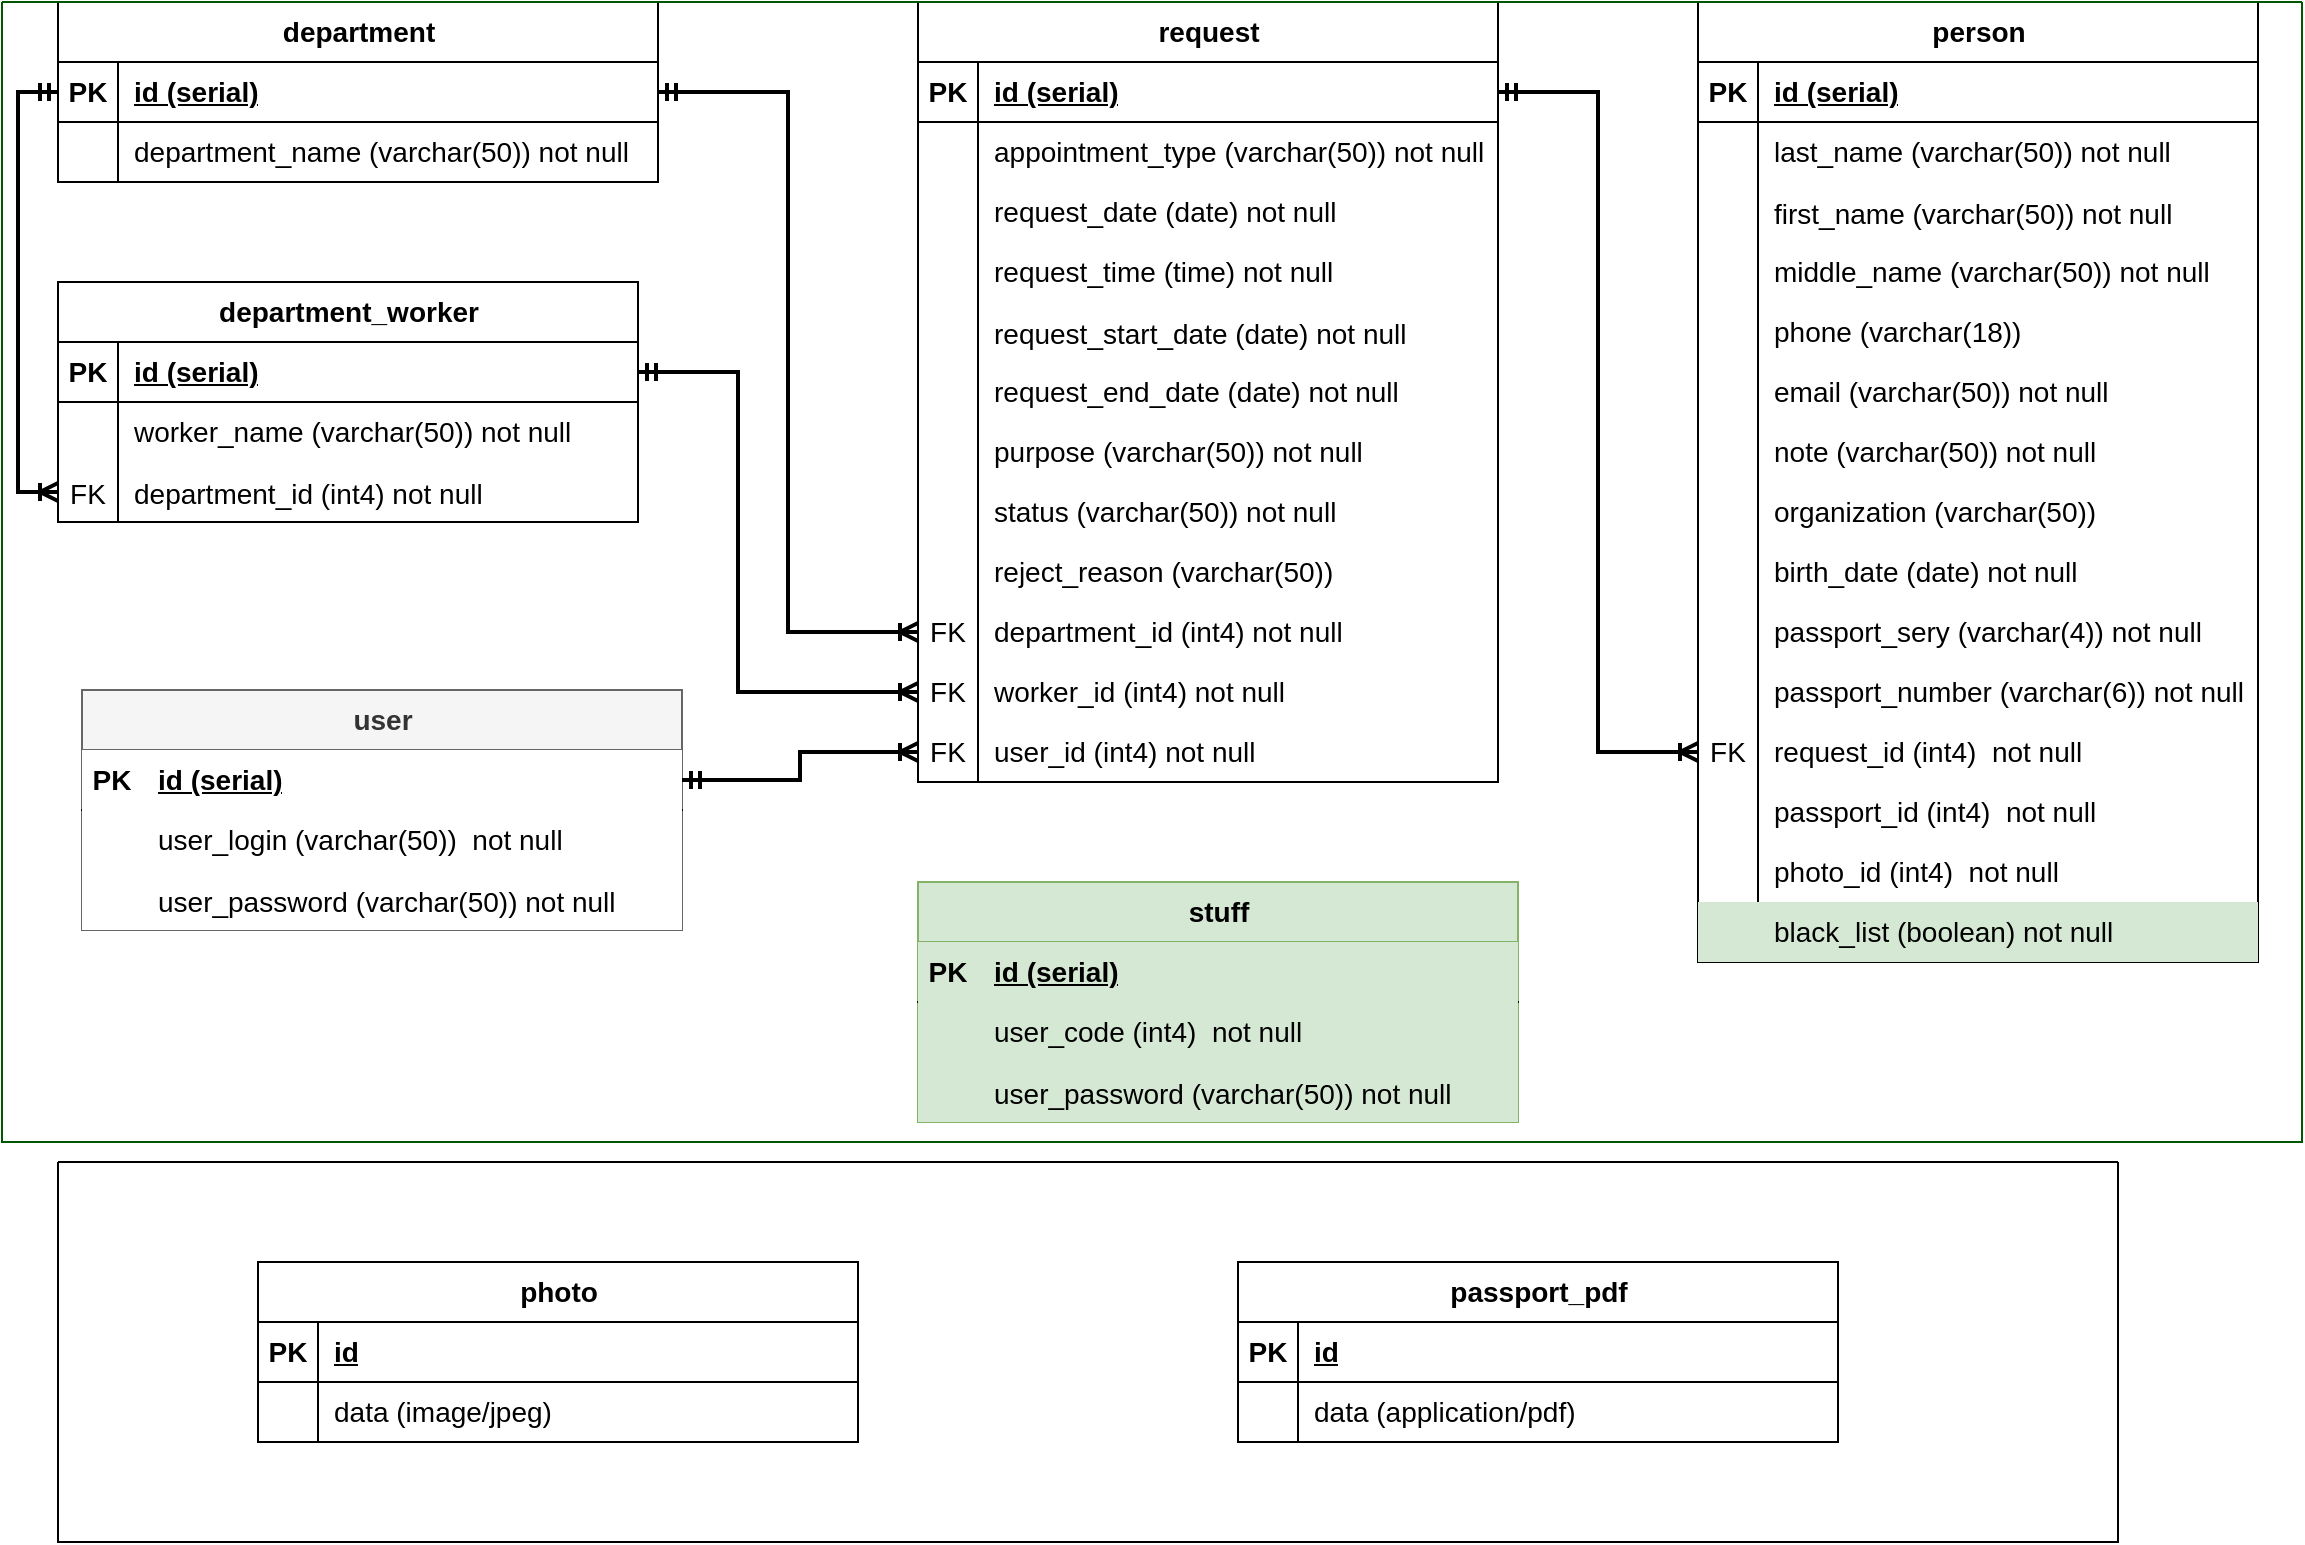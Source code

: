 <mxfile version="27.0.2">
  <diagram name="Страница — 1" id="E4Tfl_cZ5cQZEtXkLllU">
    <mxGraphModel dx="3750" dy="763" grid="1" gridSize="10" guides="1" tooltips="1" connect="1" arrows="1" fold="1" page="1" pageScale="1" pageWidth="1169" pageHeight="827" math="0" shadow="0">
      <root>
        <mxCell id="0" />
        <mxCell id="1" parent="0" />
        <mxCell id="SEV8VFRl0ONZieU_gucn-11" value="department_worker" style="shape=table;startSize=30;container=1;collapsible=1;childLayout=tableLayout;fixedRows=1;rowLines=0;fontStyle=1;align=center;resizeLast=1;html=1;fontSize=14;" parent="1" vertex="1">
          <mxGeometry x="-2300" y="170" width="290" height="120" as="geometry" />
        </mxCell>
        <mxCell id="SEV8VFRl0ONZieU_gucn-12" value="" style="shape=tableRow;horizontal=0;startSize=0;swimlaneHead=0;swimlaneBody=0;fillColor=none;collapsible=0;dropTarget=0;points=[[0,0.5],[1,0.5]];portConstraint=eastwest;top=0;left=0;right=0;bottom=1;fontSize=14;" parent="SEV8VFRl0ONZieU_gucn-11" vertex="1">
          <mxGeometry y="30" width="290" height="30" as="geometry" />
        </mxCell>
        <mxCell id="SEV8VFRl0ONZieU_gucn-13" value="PK" style="shape=partialRectangle;connectable=0;fillColor=none;top=0;left=0;bottom=0;right=0;fontStyle=1;overflow=hidden;whiteSpace=wrap;html=1;fontSize=14;" parent="SEV8VFRl0ONZieU_gucn-12" vertex="1">
          <mxGeometry width="30" height="30" as="geometry">
            <mxRectangle width="30" height="30" as="alternateBounds" />
          </mxGeometry>
        </mxCell>
        <mxCell id="SEV8VFRl0ONZieU_gucn-14" value="id (serial)" style="shape=partialRectangle;connectable=0;fillColor=none;top=0;left=0;bottom=0;right=0;align=left;spacingLeft=6;fontStyle=5;overflow=hidden;whiteSpace=wrap;html=1;fontSize=14;" parent="SEV8VFRl0ONZieU_gucn-12" vertex="1">
          <mxGeometry x="30" width="260" height="30" as="geometry">
            <mxRectangle width="260" height="30" as="alternateBounds" />
          </mxGeometry>
        </mxCell>
        <mxCell id="SEV8VFRl0ONZieU_gucn-15" value="" style="shape=tableRow;horizontal=0;startSize=0;swimlaneHead=0;swimlaneBody=0;fillColor=none;collapsible=0;dropTarget=0;points=[[0,0.5],[1,0.5]];portConstraint=eastwest;top=0;left=0;right=0;bottom=0;fontSize=14;" parent="SEV8VFRl0ONZieU_gucn-11" vertex="1">
          <mxGeometry y="60" width="290" height="30" as="geometry" />
        </mxCell>
        <mxCell id="SEV8VFRl0ONZieU_gucn-16" value="" style="shape=partialRectangle;connectable=0;fillColor=none;top=0;left=0;bottom=0;right=0;editable=1;overflow=hidden;whiteSpace=wrap;html=1;fontSize=14;" parent="SEV8VFRl0ONZieU_gucn-15" vertex="1">
          <mxGeometry width="30" height="30" as="geometry">
            <mxRectangle width="30" height="30" as="alternateBounds" />
          </mxGeometry>
        </mxCell>
        <mxCell id="SEV8VFRl0ONZieU_gucn-17" value="worker_name (varchar(50)) not null" style="shape=partialRectangle;connectable=0;fillColor=none;top=0;left=0;bottom=0;right=0;align=left;spacingLeft=6;overflow=hidden;whiteSpace=wrap;html=1;fontSize=14;" parent="SEV8VFRl0ONZieU_gucn-15" vertex="1">
          <mxGeometry x="30" width="260" height="30" as="geometry">
            <mxRectangle width="260" height="30" as="alternateBounds" />
          </mxGeometry>
        </mxCell>
        <mxCell id="SEV8VFRl0ONZieU_gucn-18" value="" style="shape=tableRow;horizontal=0;startSize=0;swimlaneHead=0;swimlaneBody=0;fillColor=none;collapsible=0;dropTarget=0;points=[[0,0.5],[1,0.5]];portConstraint=eastwest;top=0;left=0;right=0;bottom=0;fontSize=14;" parent="SEV8VFRl0ONZieU_gucn-11" vertex="1">
          <mxGeometry y="90" width="290" height="30" as="geometry" />
        </mxCell>
        <mxCell id="SEV8VFRl0ONZieU_gucn-19" value="FK" style="shape=partialRectangle;connectable=0;fillColor=none;top=0;left=0;bottom=0;right=0;editable=1;overflow=hidden;fontSize=14;" parent="SEV8VFRl0ONZieU_gucn-18" vertex="1">
          <mxGeometry width="30" height="30" as="geometry">
            <mxRectangle width="30" height="30" as="alternateBounds" />
          </mxGeometry>
        </mxCell>
        <mxCell id="SEV8VFRl0ONZieU_gucn-20" value="department_id (int4) not null" style="shape=partialRectangle;connectable=0;fillColor=none;top=0;left=0;bottom=0;right=0;align=left;spacingLeft=6;overflow=hidden;fontSize=14;" parent="SEV8VFRl0ONZieU_gucn-18" vertex="1">
          <mxGeometry x="30" width="260" height="30" as="geometry">
            <mxRectangle width="260" height="30" as="alternateBounds" />
          </mxGeometry>
        </mxCell>
        <mxCell id="SEV8VFRl0ONZieU_gucn-36" value="department" style="shape=table;startSize=30;container=1;collapsible=1;childLayout=tableLayout;fixedRows=1;rowLines=0;fontStyle=1;align=center;resizeLast=1;html=1;fontSize=14;" parent="1" vertex="1">
          <mxGeometry x="-2300" y="30" width="300" height="90" as="geometry" />
        </mxCell>
        <mxCell id="SEV8VFRl0ONZieU_gucn-37" value="" style="shape=tableRow;horizontal=0;startSize=0;swimlaneHead=0;swimlaneBody=0;fillColor=none;collapsible=0;dropTarget=0;points=[[0,0.5],[1,0.5]];portConstraint=eastwest;top=0;left=0;right=0;bottom=1;fontSize=14;" parent="SEV8VFRl0ONZieU_gucn-36" vertex="1">
          <mxGeometry y="30" width="300" height="30" as="geometry" />
        </mxCell>
        <mxCell id="SEV8VFRl0ONZieU_gucn-38" value="PK" style="shape=partialRectangle;connectable=0;fillColor=none;top=0;left=0;bottom=0;right=0;fontStyle=1;overflow=hidden;whiteSpace=wrap;html=1;fontSize=14;" parent="SEV8VFRl0ONZieU_gucn-37" vertex="1">
          <mxGeometry width="30" height="30" as="geometry">
            <mxRectangle width="30" height="30" as="alternateBounds" />
          </mxGeometry>
        </mxCell>
        <mxCell id="SEV8VFRl0ONZieU_gucn-39" value="id (serial)" style="shape=partialRectangle;connectable=0;fillColor=none;top=0;left=0;bottom=0;right=0;align=left;spacingLeft=6;fontStyle=5;overflow=hidden;whiteSpace=wrap;html=1;fontSize=14;" parent="SEV8VFRl0ONZieU_gucn-37" vertex="1">
          <mxGeometry x="30" width="270" height="30" as="geometry">
            <mxRectangle width="270" height="30" as="alternateBounds" />
          </mxGeometry>
        </mxCell>
        <mxCell id="SEV8VFRl0ONZieU_gucn-40" value="" style="shape=tableRow;horizontal=0;startSize=0;swimlaneHead=0;swimlaneBody=0;fillColor=none;collapsible=0;dropTarget=0;points=[[0,0.5],[1,0.5]];portConstraint=eastwest;top=0;left=0;right=0;bottom=0;fontSize=14;" parent="SEV8VFRl0ONZieU_gucn-36" vertex="1">
          <mxGeometry y="60" width="300" height="30" as="geometry" />
        </mxCell>
        <mxCell id="SEV8VFRl0ONZieU_gucn-41" value="" style="shape=partialRectangle;connectable=0;fillColor=none;top=0;left=0;bottom=0;right=0;editable=1;overflow=hidden;whiteSpace=wrap;html=1;fontSize=14;" parent="SEV8VFRl0ONZieU_gucn-40" vertex="1">
          <mxGeometry width="30" height="30" as="geometry">
            <mxRectangle width="30" height="30" as="alternateBounds" />
          </mxGeometry>
        </mxCell>
        <mxCell id="SEV8VFRl0ONZieU_gucn-42" value="department_name (varchar(50)) not null&amp;nbsp;" style="shape=partialRectangle;connectable=0;fillColor=none;top=0;left=0;bottom=0;right=0;align=left;spacingLeft=6;overflow=hidden;whiteSpace=wrap;html=1;fontSize=14;" parent="SEV8VFRl0ONZieU_gucn-40" vertex="1">
          <mxGeometry x="30" width="270" height="30" as="geometry">
            <mxRectangle width="270" height="30" as="alternateBounds" />
          </mxGeometry>
        </mxCell>
        <mxCell id="SEV8VFRl0ONZieU_gucn-61" value="person" style="shape=table;startSize=30;container=1;collapsible=1;childLayout=tableLayout;fixedRows=1;rowLines=0;fontStyle=1;align=center;resizeLast=1;html=1;fontSize=14;" parent="1" vertex="1">
          <mxGeometry x="-1480" y="30" width="280" height="480" as="geometry" />
        </mxCell>
        <mxCell id="SEV8VFRl0ONZieU_gucn-62" value="" style="shape=tableRow;horizontal=0;startSize=0;swimlaneHead=0;swimlaneBody=0;fillColor=none;collapsible=0;dropTarget=0;points=[[0,0.5],[1,0.5]];portConstraint=eastwest;top=0;left=0;right=0;bottom=1;fontSize=14;" parent="SEV8VFRl0ONZieU_gucn-61" vertex="1">
          <mxGeometry y="30" width="280" height="30" as="geometry" />
        </mxCell>
        <mxCell id="SEV8VFRl0ONZieU_gucn-63" value="PK" style="shape=partialRectangle;connectable=0;fillColor=none;top=0;left=0;bottom=0;right=0;fontStyle=1;overflow=hidden;whiteSpace=wrap;html=1;fontSize=14;" parent="SEV8VFRl0ONZieU_gucn-62" vertex="1">
          <mxGeometry width="30" height="30" as="geometry">
            <mxRectangle width="30" height="30" as="alternateBounds" />
          </mxGeometry>
        </mxCell>
        <mxCell id="SEV8VFRl0ONZieU_gucn-64" value="id (serial)" style="shape=partialRectangle;connectable=0;fillColor=none;top=0;left=0;bottom=0;right=0;align=left;spacingLeft=6;fontStyle=5;overflow=hidden;whiteSpace=wrap;html=1;fontSize=14;" parent="SEV8VFRl0ONZieU_gucn-62" vertex="1">
          <mxGeometry x="30" width="250" height="30" as="geometry">
            <mxRectangle width="250" height="30" as="alternateBounds" />
          </mxGeometry>
        </mxCell>
        <mxCell id="SEV8VFRl0ONZieU_gucn-65" value="" style="shape=tableRow;horizontal=0;startSize=0;swimlaneHead=0;swimlaneBody=0;fillColor=none;collapsible=0;dropTarget=0;points=[[0,0.5],[1,0.5]];portConstraint=eastwest;top=0;left=0;right=0;bottom=0;fontSize=14;" parent="SEV8VFRl0ONZieU_gucn-61" vertex="1">
          <mxGeometry y="60" width="280" height="30" as="geometry" />
        </mxCell>
        <mxCell id="SEV8VFRl0ONZieU_gucn-66" value="" style="shape=partialRectangle;connectable=0;fillColor=none;top=0;left=0;bottom=0;right=0;editable=1;overflow=hidden;whiteSpace=wrap;html=1;fontSize=14;" parent="SEV8VFRl0ONZieU_gucn-65" vertex="1">
          <mxGeometry width="30" height="30" as="geometry">
            <mxRectangle width="30" height="30" as="alternateBounds" />
          </mxGeometry>
        </mxCell>
        <mxCell id="SEV8VFRl0ONZieU_gucn-67" value="last_name (varchar(50)) not null" style="shape=partialRectangle;connectable=0;fillColor=none;top=0;left=0;bottom=0;right=0;align=left;spacingLeft=6;overflow=hidden;whiteSpace=wrap;html=1;fontSize=14;" parent="SEV8VFRl0ONZieU_gucn-65" vertex="1">
          <mxGeometry x="30" width="250" height="30" as="geometry">
            <mxRectangle width="250" height="30" as="alternateBounds" />
          </mxGeometry>
        </mxCell>
        <mxCell id="SEV8VFRl0ONZieU_gucn-68" value="" style="shape=tableRow;horizontal=0;startSize=0;swimlaneHead=0;swimlaneBody=0;fillColor=none;collapsible=0;dropTarget=0;points=[[0,0.5],[1,0.5]];portConstraint=eastwest;top=0;left=0;right=0;bottom=0;fontSize=14;" parent="SEV8VFRl0ONZieU_gucn-61" vertex="1">
          <mxGeometry y="90" width="280" height="30" as="geometry" />
        </mxCell>
        <mxCell id="SEV8VFRl0ONZieU_gucn-69" value="" style="shape=partialRectangle;connectable=0;fillColor=none;top=0;left=0;bottom=0;right=0;editable=1;overflow=hidden;fontSize=14;" parent="SEV8VFRl0ONZieU_gucn-68" vertex="1">
          <mxGeometry width="30" height="30" as="geometry">
            <mxRectangle width="30" height="30" as="alternateBounds" />
          </mxGeometry>
        </mxCell>
        <mxCell id="SEV8VFRl0ONZieU_gucn-70" value="first_name (varchar(50)) not null" style="shape=partialRectangle;connectable=0;fillColor=none;top=0;left=0;bottom=0;right=0;align=left;spacingLeft=6;overflow=hidden;fontSize=14;" parent="SEV8VFRl0ONZieU_gucn-68" vertex="1">
          <mxGeometry x="30" width="250" height="30" as="geometry">
            <mxRectangle width="250" height="30" as="alternateBounds" />
          </mxGeometry>
        </mxCell>
        <mxCell id="SEV8VFRl0ONZieU_gucn-72" value="" style="shape=tableRow;horizontal=0;startSize=0;swimlaneHead=0;swimlaneBody=0;fillColor=none;collapsible=0;dropTarget=0;points=[[0,0.5],[1,0.5]];portConstraint=eastwest;top=0;left=0;right=0;bottom=0;fontSize=14;" parent="SEV8VFRl0ONZieU_gucn-61" vertex="1">
          <mxGeometry y="120" width="280" height="30" as="geometry" />
        </mxCell>
        <mxCell id="SEV8VFRl0ONZieU_gucn-73" value="" style="shape=partialRectangle;connectable=0;fillColor=none;top=0;left=0;bottom=0;right=0;fontStyle=0;overflow=hidden;whiteSpace=wrap;html=1;fontSize=14;" parent="SEV8VFRl0ONZieU_gucn-72" vertex="1">
          <mxGeometry width="30" height="30" as="geometry">
            <mxRectangle width="30" height="30" as="alternateBounds" />
          </mxGeometry>
        </mxCell>
        <mxCell id="SEV8VFRl0ONZieU_gucn-74" value="middle_name (varchar(50))&amp;nbsp;not null" style="shape=partialRectangle;connectable=0;fillColor=none;top=0;left=0;bottom=0;right=0;align=left;spacingLeft=6;fontStyle=0;overflow=hidden;whiteSpace=wrap;html=1;fontSize=14;" parent="SEV8VFRl0ONZieU_gucn-72" vertex="1">
          <mxGeometry x="30" width="250" height="30" as="geometry">
            <mxRectangle width="250" height="30" as="alternateBounds" />
          </mxGeometry>
        </mxCell>
        <mxCell id="SEV8VFRl0ONZieU_gucn-80" value="" style="shape=tableRow;horizontal=0;startSize=0;swimlaneHead=0;swimlaneBody=0;fillColor=none;collapsible=0;dropTarget=0;points=[[0,0.5],[1,0.5]];portConstraint=eastwest;top=0;left=0;right=0;bottom=0;fontSize=14;" parent="SEV8VFRl0ONZieU_gucn-61" vertex="1">
          <mxGeometry y="150" width="280" height="30" as="geometry" />
        </mxCell>
        <mxCell id="SEV8VFRl0ONZieU_gucn-81" value="" style="shape=partialRectangle;connectable=0;fillColor=none;top=0;left=0;bottom=0;right=0;fontStyle=0;overflow=hidden;whiteSpace=wrap;html=1;fontSize=14;" parent="SEV8VFRl0ONZieU_gucn-80" vertex="1">
          <mxGeometry width="30" height="30" as="geometry">
            <mxRectangle width="30" height="30" as="alternateBounds" />
          </mxGeometry>
        </mxCell>
        <mxCell id="SEV8VFRl0ONZieU_gucn-82" value="phone (varchar(18))" style="shape=partialRectangle;connectable=0;fillColor=none;top=0;left=0;bottom=0;right=0;align=left;spacingLeft=6;fontStyle=0;overflow=hidden;whiteSpace=wrap;html=1;fontSize=14;" parent="SEV8VFRl0ONZieU_gucn-80" vertex="1">
          <mxGeometry x="30" width="250" height="30" as="geometry">
            <mxRectangle width="250" height="30" as="alternateBounds" />
          </mxGeometry>
        </mxCell>
        <mxCell id="SEV8VFRl0ONZieU_gucn-84" value="" style="shape=tableRow;horizontal=0;startSize=0;swimlaneHead=0;swimlaneBody=0;fillColor=none;collapsible=0;dropTarget=0;points=[[0,0.5],[1,0.5]];portConstraint=eastwest;top=0;left=0;right=0;bottom=0;fontSize=14;" parent="SEV8VFRl0ONZieU_gucn-61" vertex="1">
          <mxGeometry y="180" width="280" height="30" as="geometry" />
        </mxCell>
        <mxCell id="SEV8VFRl0ONZieU_gucn-85" value="" style="shape=partialRectangle;connectable=0;fillColor=none;top=0;left=0;bottom=0;right=0;fontStyle=0;overflow=hidden;whiteSpace=wrap;html=1;fontSize=14;" parent="SEV8VFRl0ONZieU_gucn-84" vertex="1">
          <mxGeometry width="30" height="30" as="geometry">
            <mxRectangle width="30" height="30" as="alternateBounds" />
          </mxGeometry>
        </mxCell>
        <mxCell id="SEV8VFRl0ONZieU_gucn-86" value="email (varchar(50))&amp;nbsp;not null" style="shape=partialRectangle;connectable=0;fillColor=none;top=0;left=0;bottom=0;right=0;align=left;spacingLeft=6;fontStyle=0;overflow=hidden;whiteSpace=wrap;html=1;fontSize=14;" parent="SEV8VFRl0ONZieU_gucn-84" vertex="1">
          <mxGeometry x="30" width="250" height="30" as="geometry">
            <mxRectangle width="250" height="30" as="alternateBounds" />
          </mxGeometry>
        </mxCell>
        <mxCell id="SEV8VFRl0ONZieU_gucn-88" value="" style="shape=tableRow;horizontal=0;startSize=0;swimlaneHead=0;swimlaneBody=0;fillColor=none;collapsible=0;dropTarget=0;points=[[0,0.5],[1,0.5]];portConstraint=eastwest;top=0;left=0;right=0;bottom=0;fontSize=14;" parent="SEV8VFRl0ONZieU_gucn-61" vertex="1">
          <mxGeometry y="210" width="280" height="30" as="geometry" />
        </mxCell>
        <mxCell id="SEV8VFRl0ONZieU_gucn-89" value="" style="shape=partialRectangle;connectable=0;fillColor=none;top=0;left=0;bottom=0;right=0;fontStyle=0;overflow=hidden;whiteSpace=wrap;html=1;fontSize=14;" parent="SEV8VFRl0ONZieU_gucn-88" vertex="1">
          <mxGeometry width="30" height="30" as="geometry">
            <mxRectangle width="30" height="30" as="alternateBounds" />
          </mxGeometry>
        </mxCell>
        <mxCell id="SEV8VFRl0ONZieU_gucn-90" value="note (varchar(50))&amp;nbsp;not null" style="shape=partialRectangle;connectable=0;fillColor=none;top=0;left=0;bottom=0;right=0;align=left;spacingLeft=6;fontStyle=0;overflow=hidden;whiteSpace=wrap;html=1;fontSize=14;" parent="SEV8VFRl0ONZieU_gucn-88" vertex="1">
          <mxGeometry x="30" width="250" height="30" as="geometry">
            <mxRectangle width="250" height="30" as="alternateBounds" />
          </mxGeometry>
        </mxCell>
        <mxCell id="SEV8VFRl0ONZieU_gucn-92" value="" style="shape=tableRow;horizontal=0;startSize=0;swimlaneHead=0;swimlaneBody=0;fillColor=none;collapsible=0;dropTarget=0;points=[[0,0.5],[1,0.5]];portConstraint=eastwest;top=0;left=0;right=0;bottom=0;fontSize=14;" parent="SEV8VFRl0ONZieU_gucn-61" vertex="1">
          <mxGeometry y="240" width="280" height="30" as="geometry" />
        </mxCell>
        <mxCell id="SEV8VFRl0ONZieU_gucn-93" value="" style="shape=partialRectangle;connectable=0;fillColor=none;top=0;left=0;bottom=0;right=0;fontStyle=0;overflow=hidden;whiteSpace=wrap;html=1;fontSize=14;" parent="SEV8VFRl0ONZieU_gucn-92" vertex="1">
          <mxGeometry width="30" height="30" as="geometry">
            <mxRectangle width="30" height="30" as="alternateBounds" />
          </mxGeometry>
        </mxCell>
        <mxCell id="SEV8VFRl0ONZieU_gucn-94" value="organization (varchar(50))" style="shape=partialRectangle;connectable=0;fillColor=none;top=0;left=0;bottom=0;right=0;align=left;spacingLeft=6;fontStyle=0;overflow=hidden;whiteSpace=wrap;html=1;fontSize=14;" parent="SEV8VFRl0ONZieU_gucn-92" vertex="1">
          <mxGeometry x="30" width="250" height="30" as="geometry">
            <mxRectangle width="250" height="30" as="alternateBounds" />
          </mxGeometry>
        </mxCell>
        <mxCell id="SEV8VFRl0ONZieU_gucn-96" value="" style="shape=tableRow;horizontal=0;startSize=0;swimlaneHead=0;swimlaneBody=0;fillColor=none;collapsible=0;dropTarget=0;points=[[0,0.5],[1,0.5]];portConstraint=eastwest;top=0;left=0;right=0;bottom=0;fontSize=14;" parent="SEV8VFRl0ONZieU_gucn-61" vertex="1">
          <mxGeometry y="270" width="280" height="30" as="geometry" />
        </mxCell>
        <mxCell id="SEV8VFRl0ONZieU_gucn-97" value="" style="shape=partialRectangle;connectable=0;fillColor=none;top=0;left=0;bottom=0;right=0;fontStyle=0;overflow=hidden;whiteSpace=wrap;html=1;fontSize=14;" parent="SEV8VFRl0ONZieU_gucn-96" vertex="1">
          <mxGeometry width="30" height="30" as="geometry">
            <mxRectangle width="30" height="30" as="alternateBounds" />
          </mxGeometry>
        </mxCell>
        <mxCell id="SEV8VFRl0ONZieU_gucn-98" value="birth_date (date)&amp;nbsp;not null" style="shape=partialRectangle;connectable=0;fillColor=none;top=0;left=0;bottom=0;right=0;align=left;spacingLeft=6;fontStyle=0;overflow=hidden;whiteSpace=wrap;html=1;fontSize=14;" parent="SEV8VFRl0ONZieU_gucn-96" vertex="1">
          <mxGeometry x="30" width="250" height="30" as="geometry">
            <mxRectangle width="250" height="30" as="alternateBounds" />
          </mxGeometry>
        </mxCell>
        <mxCell id="SEV8VFRl0ONZieU_gucn-100" value="" style="shape=tableRow;horizontal=0;startSize=0;swimlaneHead=0;swimlaneBody=0;fillColor=none;collapsible=0;dropTarget=0;points=[[0,0.5],[1,0.5]];portConstraint=eastwest;top=0;left=0;right=0;bottom=0;fontSize=14;" parent="SEV8VFRl0ONZieU_gucn-61" vertex="1">
          <mxGeometry y="300" width="280" height="30" as="geometry" />
        </mxCell>
        <mxCell id="SEV8VFRl0ONZieU_gucn-101" value="" style="shape=partialRectangle;connectable=0;fillColor=none;top=0;left=0;bottom=0;right=0;fontStyle=0;overflow=hidden;whiteSpace=wrap;html=1;fontSize=14;" parent="SEV8VFRl0ONZieU_gucn-100" vertex="1">
          <mxGeometry width="30" height="30" as="geometry">
            <mxRectangle width="30" height="30" as="alternateBounds" />
          </mxGeometry>
        </mxCell>
        <mxCell id="SEV8VFRl0ONZieU_gucn-102" value="passport_sery (varchar(4))&amp;nbsp;not null" style="shape=partialRectangle;connectable=0;fillColor=none;top=0;left=0;bottom=0;right=0;align=left;spacingLeft=6;fontStyle=0;overflow=hidden;whiteSpace=wrap;html=1;fontSize=14;" parent="SEV8VFRl0ONZieU_gucn-100" vertex="1">
          <mxGeometry x="30" width="250" height="30" as="geometry">
            <mxRectangle width="250" height="30" as="alternateBounds" />
          </mxGeometry>
        </mxCell>
        <mxCell id="SEV8VFRl0ONZieU_gucn-104" value="" style="shape=tableRow;horizontal=0;startSize=0;swimlaneHead=0;swimlaneBody=0;fillColor=none;collapsible=0;dropTarget=0;points=[[0,0.5],[1,0.5]];portConstraint=eastwest;top=0;left=0;right=0;bottom=0;fontSize=14;" parent="SEV8VFRl0ONZieU_gucn-61" vertex="1">
          <mxGeometry y="330" width="280" height="30" as="geometry" />
        </mxCell>
        <mxCell id="SEV8VFRl0ONZieU_gucn-105" value="" style="shape=partialRectangle;connectable=0;fillColor=none;top=0;left=0;bottom=0;right=0;fontStyle=0;overflow=hidden;whiteSpace=wrap;html=1;fontSize=14;" parent="SEV8VFRl0ONZieU_gucn-104" vertex="1">
          <mxGeometry width="30" height="30" as="geometry">
            <mxRectangle width="30" height="30" as="alternateBounds" />
          </mxGeometry>
        </mxCell>
        <mxCell id="SEV8VFRl0ONZieU_gucn-106" value="passport_number (varchar(6)) not null" style="shape=partialRectangle;connectable=0;fillColor=none;top=0;left=0;bottom=0;right=0;align=left;spacingLeft=6;fontStyle=0;overflow=hidden;whiteSpace=wrap;html=1;fontSize=14;" parent="SEV8VFRl0ONZieU_gucn-104" vertex="1">
          <mxGeometry x="30" width="250" height="30" as="geometry">
            <mxRectangle width="250" height="30" as="alternateBounds" />
          </mxGeometry>
        </mxCell>
        <mxCell id="SEV8VFRl0ONZieU_gucn-108" value="" style="shape=tableRow;horizontal=0;startSize=0;swimlaneHead=0;swimlaneBody=0;fillColor=none;collapsible=0;dropTarget=0;points=[[0,0.5],[1,0.5]];portConstraint=eastwest;top=0;left=0;right=0;bottom=0;fontSize=14;" parent="SEV8VFRl0ONZieU_gucn-61" vertex="1">
          <mxGeometry y="360" width="280" height="30" as="geometry" />
        </mxCell>
        <mxCell id="SEV8VFRl0ONZieU_gucn-109" value="FK" style="shape=partialRectangle;connectable=0;fillColor=none;top=0;left=0;bottom=0;right=0;fontStyle=0;overflow=hidden;whiteSpace=wrap;html=1;fontSize=14;" parent="SEV8VFRl0ONZieU_gucn-108" vertex="1">
          <mxGeometry width="30" height="30" as="geometry">
            <mxRectangle width="30" height="30" as="alternateBounds" />
          </mxGeometry>
        </mxCell>
        <mxCell id="SEV8VFRl0ONZieU_gucn-110" value="request_id (int4)&amp;nbsp;&amp;nbsp;not null" style="shape=partialRectangle;connectable=0;fillColor=none;top=0;left=0;bottom=0;right=0;align=left;spacingLeft=6;fontStyle=0;overflow=hidden;whiteSpace=wrap;html=1;fontSize=14;" parent="SEV8VFRl0ONZieU_gucn-108" vertex="1">
          <mxGeometry x="30" width="250" height="30" as="geometry">
            <mxRectangle width="250" height="30" as="alternateBounds" />
          </mxGeometry>
        </mxCell>
        <mxCell id="SEV8VFRl0ONZieU_gucn-126" value="" style="shape=tableRow;horizontal=0;startSize=0;swimlaneHead=0;swimlaneBody=0;fillColor=none;collapsible=0;dropTarget=0;points=[[0,0.5],[1,0.5]];portConstraint=eastwest;top=0;left=0;right=0;bottom=0;fontSize=14;" parent="SEV8VFRl0ONZieU_gucn-61" vertex="1">
          <mxGeometry y="390" width="280" height="30" as="geometry" />
        </mxCell>
        <mxCell id="SEV8VFRl0ONZieU_gucn-127" value="" style="shape=partialRectangle;connectable=0;fillColor=none;top=0;left=0;bottom=0;right=0;fontStyle=0;overflow=hidden;whiteSpace=wrap;html=1;fontSize=14;" parent="SEV8VFRl0ONZieU_gucn-126" vertex="1">
          <mxGeometry width="30" height="30" as="geometry">
            <mxRectangle width="30" height="30" as="alternateBounds" />
          </mxGeometry>
        </mxCell>
        <mxCell id="SEV8VFRl0ONZieU_gucn-128" value="passport_id (int4)&amp;nbsp;&amp;nbsp;not null" style="shape=partialRectangle;connectable=0;fillColor=none;top=0;left=0;bottom=0;right=0;align=left;spacingLeft=6;fontStyle=0;overflow=hidden;whiteSpace=wrap;html=1;fontSize=14;" parent="SEV8VFRl0ONZieU_gucn-126" vertex="1">
          <mxGeometry x="30" width="250" height="30" as="geometry">
            <mxRectangle width="250" height="30" as="alternateBounds" />
          </mxGeometry>
        </mxCell>
        <mxCell id="SEV8VFRl0ONZieU_gucn-119" value="" style="shape=tableRow;horizontal=0;startSize=0;swimlaneHead=0;swimlaneBody=0;fillColor=none;collapsible=0;dropTarget=0;points=[[0,0.5],[1,0.5]];portConstraint=eastwest;top=0;left=0;right=0;bottom=0;fontSize=14;" parent="SEV8VFRl0ONZieU_gucn-61" vertex="1">
          <mxGeometry y="420" width="280" height="30" as="geometry" />
        </mxCell>
        <mxCell id="SEV8VFRl0ONZieU_gucn-120" value="" style="shape=partialRectangle;connectable=0;fillColor=none;top=0;left=0;bottom=0;right=0;fontStyle=0;overflow=hidden;whiteSpace=wrap;html=1;fontSize=14;" parent="SEV8VFRl0ONZieU_gucn-119" vertex="1">
          <mxGeometry width="30" height="30" as="geometry">
            <mxRectangle width="30" height="30" as="alternateBounds" />
          </mxGeometry>
        </mxCell>
        <mxCell id="SEV8VFRl0ONZieU_gucn-121" value="photo_id (int4)&amp;nbsp;&amp;nbsp;not null" style="shape=partialRectangle;connectable=0;fillColor=none;top=0;left=0;bottom=0;right=0;align=left;spacingLeft=6;fontStyle=0;overflow=hidden;whiteSpace=wrap;html=1;fontSize=14;" parent="SEV8VFRl0ONZieU_gucn-119" vertex="1">
          <mxGeometry x="30" width="250" height="30" as="geometry">
            <mxRectangle width="250" height="30" as="alternateBounds" />
          </mxGeometry>
        </mxCell>
        <mxCell id="fBSvdgk2S3WzfSz3edvx-5" value="" style="shape=tableRow;horizontal=0;startSize=0;swimlaneHead=0;swimlaneBody=0;fillColor=#d5e8d4;collapsible=0;dropTarget=0;points=[[0,0.5],[1,0.5]];portConstraint=eastwest;top=0;left=0;right=0;bottom=0;strokeColor=#82b366;fontSize=14;" parent="SEV8VFRl0ONZieU_gucn-61" vertex="1">
          <mxGeometry y="450" width="280" height="30" as="geometry" />
        </mxCell>
        <mxCell id="fBSvdgk2S3WzfSz3edvx-6" value="" style="shape=partialRectangle;connectable=0;fillColor=none;top=0;left=0;bottom=0;right=0;fontStyle=0;overflow=hidden;whiteSpace=wrap;html=1;fontSize=14;" parent="fBSvdgk2S3WzfSz3edvx-5" vertex="1">
          <mxGeometry width="30" height="30" as="geometry">
            <mxRectangle width="30" height="30" as="alternateBounds" />
          </mxGeometry>
        </mxCell>
        <mxCell id="fBSvdgk2S3WzfSz3edvx-7" value="&lt;font&gt;black_list (boolean) not null&lt;/font&gt;" style="shape=partialRectangle;connectable=0;fillColor=none;top=0;left=0;bottom=0;right=0;align=left;spacingLeft=6;fontStyle=0;overflow=hidden;whiteSpace=wrap;html=1;fontSize=14;" parent="fBSvdgk2S3WzfSz3edvx-5" vertex="1">
          <mxGeometry x="30" width="250" height="30" as="geometry">
            <mxRectangle width="250" height="30" as="alternateBounds" />
          </mxGeometry>
        </mxCell>
        <mxCell id="SEV8VFRl0ONZieU_gucn-129" value="request" style="shape=table;startSize=30;container=1;collapsible=1;childLayout=tableLayout;fixedRows=1;rowLines=0;fontStyle=1;align=center;resizeLast=1;html=1;fontSize=14;" parent="1" vertex="1">
          <mxGeometry x="-1870" y="30" width="290" height="390" as="geometry" />
        </mxCell>
        <mxCell id="SEV8VFRl0ONZieU_gucn-130" value="" style="shape=tableRow;horizontal=0;startSize=0;swimlaneHead=0;swimlaneBody=0;fillColor=none;collapsible=0;dropTarget=0;points=[[0,0.5],[1,0.5]];portConstraint=eastwest;top=0;left=0;right=0;bottom=1;fontSize=14;" parent="SEV8VFRl0ONZieU_gucn-129" vertex="1">
          <mxGeometry y="30" width="290" height="30" as="geometry" />
        </mxCell>
        <mxCell id="SEV8VFRl0ONZieU_gucn-131" value="PK" style="shape=partialRectangle;connectable=0;fillColor=none;top=0;left=0;bottom=0;right=0;fontStyle=1;overflow=hidden;whiteSpace=wrap;html=1;fontSize=14;" parent="SEV8VFRl0ONZieU_gucn-130" vertex="1">
          <mxGeometry width="30" height="30" as="geometry">
            <mxRectangle width="30" height="30" as="alternateBounds" />
          </mxGeometry>
        </mxCell>
        <mxCell id="SEV8VFRl0ONZieU_gucn-132" value="id (serial)" style="shape=partialRectangle;connectable=0;fillColor=none;top=0;left=0;bottom=0;right=0;align=left;spacingLeft=6;fontStyle=5;overflow=hidden;whiteSpace=wrap;html=1;fontSize=14;" parent="SEV8VFRl0ONZieU_gucn-130" vertex="1">
          <mxGeometry x="30" width="260" height="30" as="geometry">
            <mxRectangle width="260" height="30" as="alternateBounds" />
          </mxGeometry>
        </mxCell>
        <mxCell id="SEV8VFRl0ONZieU_gucn-133" value="" style="shape=tableRow;horizontal=0;startSize=0;swimlaneHead=0;swimlaneBody=0;fillColor=none;collapsible=0;dropTarget=0;points=[[0,0.5],[1,0.5]];portConstraint=eastwest;top=0;left=0;right=0;bottom=0;fontSize=14;" parent="SEV8VFRl0ONZieU_gucn-129" vertex="1">
          <mxGeometry y="60" width="290" height="30" as="geometry" />
        </mxCell>
        <mxCell id="SEV8VFRl0ONZieU_gucn-134" value="" style="shape=partialRectangle;connectable=0;fillColor=none;top=0;left=0;bottom=0;right=0;editable=1;overflow=hidden;whiteSpace=wrap;html=1;fontSize=14;" parent="SEV8VFRl0ONZieU_gucn-133" vertex="1">
          <mxGeometry width="30" height="30" as="geometry">
            <mxRectangle width="30" height="30" as="alternateBounds" />
          </mxGeometry>
        </mxCell>
        <mxCell id="SEV8VFRl0ONZieU_gucn-135" value="appointment_type (varchar(50)) not null" style="shape=partialRectangle;connectable=0;fillColor=none;top=0;left=0;bottom=0;right=0;align=left;spacingLeft=6;overflow=hidden;whiteSpace=wrap;html=1;fontSize=14;" parent="SEV8VFRl0ONZieU_gucn-133" vertex="1">
          <mxGeometry x="30" width="260" height="30" as="geometry">
            <mxRectangle width="260" height="30" as="alternateBounds" />
          </mxGeometry>
        </mxCell>
        <mxCell id="SEV8VFRl0ONZieU_gucn-232" value="" style="shape=tableRow;horizontal=0;startSize=0;swimlaneHead=0;swimlaneBody=0;fillColor=none;collapsible=0;dropTarget=0;points=[[0,0.5],[1,0.5]];portConstraint=eastwest;top=0;left=0;right=0;bottom=0;fontSize=14;" parent="SEV8VFRl0ONZieU_gucn-129" vertex="1">
          <mxGeometry y="90" width="290" height="30" as="geometry" />
        </mxCell>
        <mxCell id="SEV8VFRl0ONZieU_gucn-233" value="" style="shape=partialRectangle;connectable=0;fillColor=none;top=0;left=0;bottom=0;right=0;fontStyle=0;overflow=hidden;whiteSpace=wrap;html=1;fontSize=14;" parent="SEV8VFRl0ONZieU_gucn-232" vertex="1">
          <mxGeometry width="30" height="30" as="geometry">
            <mxRectangle width="30" height="30" as="alternateBounds" />
          </mxGeometry>
        </mxCell>
        <mxCell id="SEV8VFRl0ONZieU_gucn-234" value="request_date (date) not null" style="shape=partialRectangle;connectable=0;fillColor=none;top=0;left=0;bottom=0;right=0;align=left;spacingLeft=6;fontStyle=0;overflow=hidden;whiteSpace=wrap;html=1;fontSize=14;" parent="SEV8VFRl0ONZieU_gucn-232" vertex="1">
          <mxGeometry x="30" width="260" height="30" as="geometry">
            <mxRectangle width="260" height="30" as="alternateBounds" />
          </mxGeometry>
        </mxCell>
        <mxCell id="SEV8VFRl0ONZieU_gucn-236" value="" style="shape=tableRow;horizontal=0;startSize=0;swimlaneHead=0;swimlaneBody=0;fillColor=none;collapsible=0;dropTarget=0;points=[[0,0.5],[1,0.5]];portConstraint=eastwest;top=0;left=0;right=0;bottom=0;fontSize=14;" parent="SEV8VFRl0ONZieU_gucn-129" vertex="1">
          <mxGeometry y="120" width="290" height="30" as="geometry" />
        </mxCell>
        <mxCell id="SEV8VFRl0ONZieU_gucn-237" value="" style="shape=partialRectangle;connectable=0;fillColor=none;top=0;left=0;bottom=0;right=0;fontStyle=0;overflow=hidden;whiteSpace=wrap;html=1;fontSize=14;" parent="SEV8VFRl0ONZieU_gucn-236" vertex="1">
          <mxGeometry width="30" height="30" as="geometry">
            <mxRectangle width="30" height="30" as="alternateBounds" />
          </mxGeometry>
        </mxCell>
        <mxCell id="SEV8VFRl0ONZieU_gucn-238" value="&lt;font&gt;request_time (time) not null&lt;/font&gt;" style="shape=partialRectangle;connectable=0;fillColor=none;top=0;left=0;bottom=0;right=0;align=left;spacingLeft=6;fontStyle=0;overflow=hidden;whiteSpace=wrap;html=1;fontSize=14;" parent="SEV8VFRl0ONZieU_gucn-236" vertex="1">
          <mxGeometry x="30" width="260" height="30" as="geometry">
            <mxRectangle width="260" height="30" as="alternateBounds" />
          </mxGeometry>
        </mxCell>
        <mxCell id="SEV8VFRl0ONZieU_gucn-136" value="" style="shape=tableRow;horizontal=0;startSize=0;swimlaneHead=0;swimlaneBody=0;fillColor=none;collapsible=0;dropTarget=0;points=[[0,0.5],[1,0.5]];portConstraint=eastwest;top=0;left=0;right=0;bottom=0;fontSize=14;" parent="SEV8VFRl0ONZieU_gucn-129" vertex="1">
          <mxGeometry y="150" width="290" height="30" as="geometry" />
        </mxCell>
        <mxCell id="SEV8VFRl0ONZieU_gucn-137" value="" style="shape=partialRectangle;connectable=0;fillColor=none;top=0;left=0;bottom=0;right=0;editable=1;overflow=hidden;fontSize=14;" parent="SEV8VFRl0ONZieU_gucn-136" vertex="1">
          <mxGeometry width="30" height="30" as="geometry">
            <mxRectangle width="30" height="30" as="alternateBounds" />
          </mxGeometry>
        </mxCell>
        <mxCell id="SEV8VFRl0ONZieU_gucn-138" value="request_start_date (date) not null" style="shape=partialRectangle;connectable=0;fillColor=none;top=0;left=0;bottom=0;right=0;align=left;spacingLeft=6;overflow=hidden;fontSize=14;" parent="SEV8VFRl0ONZieU_gucn-136" vertex="1">
          <mxGeometry x="30" width="260" height="30" as="geometry">
            <mxRectangle width="260" height="30" as="alternateBounds" />
          </mxGeometry>
        </mxCell>
        <mxCell id="SEV8VFRl0ONZieU_gucn-139" value="" style="shape=tableRow;horizontal=0;startSize=0;swimlaneHead=0;swimlaneBody=0;fillColor=none;collapsible=0;dropTarget=0;points=[[0,0.5],[1,0.5]];portConstraint=eastwest;top=0;left=0;right=0;bottom=0;fontSize=14;" parent="SEV8VFRl0ONZieU_gucn-129" vertex="1">
          <mxGeometry y="180" width="290" height="30" as="geometry" />
        </mxCell>
        <mxCell id="SEV8VFRl0ONZieU_gucn-140" value="" style="shape=partialRectangle;connectable=0;fillColor=none;top=0;left=0;bottom=0;right=0;fontStyle=0;overflow=hidden;whiteSpace=wrap;html=1;fontSize=14;" parent="SEV8VFRl0ONZieU_gucn-139" vertex="1">
          <mxGeometry width="30" height="30" as="geometry">
            <mxRectangle width="30" height="30" as="alternateBounds" />
          </mxGeometry>
        </mxCell>
        <mxCell id="SEV8VFRl0ONZieU_gucn-141" value="request_end_date (date)&lt;span style=&quot;text-wrap-mode: nowrap;&quot;&gt;&amp;nbsp;not null&lt;/span&gt;" style="shape=partialRectangle;connectable=0;fillColor=none;top=0;left=0;bottom=0;right=0;align=left;spacingLeft=6;fontStyle=0;overflow=hidden;whiteSpace=wrap;html=1;fontSize=14;" parent="SEV8VFRl0ONZieU_gucn-139" vertex="1">
          <mxGeometry x="30" width="260" height="30" as="geometry">
            <mxRectangle width="260" height="30" as="alternateBounds" />
          </mxGeometry>
        </mxCell>
        <mxCell id="SEV8VFRl0ONZieU_gucn-205" value="" style="shape=tableRow;horizontal=0;startSize=0;swimlaneHead=0;swimlaneBody=0;fillColor=none;collapsible=0;dropTarget=0;points=[[0,0.5],[1,0.5]];portConstraint=eastwest;top=0;left=0;right=0;bottom=0;fontSize=14;" parent="SEV8VFRl0ONZieU_gucn-129" vertex="1">
          <mxGeometry y="210" width="290" height="30" as="geometry" />
        </mxCell>
        <mxCell id="SEV8VFRl0ONZieU_gucn-206" value="" style="shape=partialRectangle;connectable=0;fillColor=none;top=0;left=0;bottom=0;right=0;fontStyle=0;overflow=hidden;whiteSpace=wrap;html=1;fontSize=14;" parent="SEV8VFRl0ONZieU_gucn-205" vertex="1">
          <mxGeometry width="30" height="30" as="geometry">
            <mxRectangle width="30" height="30" as="alternateBounds" />
          </mxGeometry>
        </mxCell>
        <mxCell id="SEV8VFRl0ONZieU_gucn-207" value="purpose (varchar(50)) not null" style="shape=partialRectangle;connectable=0;fillColor=none;top=0;left=0;bottom=0;right=0;align=left;spacingLeft=6;fontStyle=0;overflow=hidden;whiteSpace=wrap;html=1;fontSize=14;" parent="SEV8VFRl0ONZieU_gucn-205" vertex="1">
          <mxGeometry x="30" width="260" height="30" as="geometry">
            <mxRectangle width="260" height="30" as="alternateBounds" />
          </mxGeometry>
        </mxCell>
        <mxCell id="SEV8VFRl0ONZieU_gucn-142" value="" style="shape=tableRow;horizontal=0;startSize=0;swimlaneHead=0;swimlaneBody=0;fillColor=none;collapsible=0;dropTarget=0;points=[[0,0.5],[1,0.5]];portConstraint=eastwest;top=0;left=0;right=0;bottom=0;fontSize=14;" parent="SEV8VFRl0ONZieU_gucn-129" vertex="1">
          <mxGeometry y="240" width="290" height="30" as="geometry" />
        </mxCell>
        <mxCell id="SEV8VFRl0ONZieU_gucn-143" value="" style="shape=partialRectangle;connectable=0;fillColor=none;top=0;left=0;bottom=0;right=0;fontStyle=0;overflow=hidden;whiteSpace=wrap;html=1;fontSize=14;" parent="SEV8VFRl0ONZieU_gucn-142" vertex="1">
          <mxGeometry width="30" height="30" as="geometry">
            <mxRectangle width="30" height="30" as="alternateBounds" />
          </mxGeometry>
        </mxCell>
        <mxCell id="SEV8VFRl0ONZieU_gucn-144" value="status (varchar(50)) not null" style="shape=partialRectangle;connectable=0;fillColor=none;top=0;left=0;bottom=0;right=0;align=left;spacingLeft=6;fontStyle=0;overflow=hidden;whiteSpace=wrap;html=1;fontSize=14;" parent="SEV8VFRl0ONZieU_gucn-142" vertex="1">
          <mxGeometry x="30" width="260" height="30" as="geometry">
            <mxRectangle width="260" height="30" as="alternateBounds" />
          </mxGeometry>
        </mxCell>
        <mxCell id="SEV8VFRl0ONZieU_gucn-145" value="" style="shape=tableRow;horizontal=0;startSize=0;swimlaneHead=0;swimlaneBody=0;fillColor=none;collapsible=0;dropTarget=0;points=[[0,0.5],[1,0.5]];portConstraint=eastwest;top=0;left=0;right=0;bottom=0;fontSize=14;" parent="SEV8VFRl0ONZieU_gucn-129" vertex="1">
          <mxGeometry y="270" width="290" height="30" as="geometry" />
        </mxCell>
        <mxCell id="SEV8VFRl0ONZieU_gucn-146" value="" style="shape=partialRectangle;connectable=0;fillColor=none;top=0;left=0;bottom=0;right=0;fontStyle=0;overflow=hidden;whiteSpace=wrap;html=1;fontSize=14;" parent="SEV8VFRl0ONZieU_gucn-145" vertex="1">
          <mxGeometry width="30" height="30" as="geometry">
            <mxRectangle width="30" height="30" as="alternateBounds" />
          </mxGeometry>
        </mxCell>
        <mxCell id="SEV8VFRl0ONZieU_gucn-147" value="reject_reason (varchar(50))" style="shape=partialRectangle;connectable=0;fillColor=none;top=0;left=0;bottom=0;right=0;align=left;spacingLeft=6;fontStyle=0;overflow=hidden;whiteSpace=wrap;html=1;fontSize=14;" parent="SEV8VFRl0ONZieU_gucn-145" vertex="1">
          <mxGeometry x="30" width="260" height="30" as="geometry">
            <mxRectangle width="260" height="30" as="alternateBounds" />
          </mxGeometry>
        </mxCell>
        <mxCell id="SEV8VFRl0ONZieU_gucn-148" value="" style="shape=tableRow;horizontal=0;startSize=0;swimlaneHead=0;swimlaneBody=0;fillColor=none;collapsible=0;dropTarget=0;points=[[0,0.5],[1,0.5]];portConstraint=eastwest;top=0;left=0;right=0;bottom=0;fontSize=14;" parent="SEV8VFRl0ONZieU_gucn-129" vertex="1">
          <mxGeometry y="300" width="290" height="30" as="geometry" />
        </mxCell>
        <mxCell id="SEV8VFRl0ONZieU_gucn-149" value="FK" style="shape=partialRectangle;connectable=0;fillColor=none;top=0;left=0;bottom=0;right=0;fontStyle=0;overflow=hidden;whiteSpace=wrap;html=1;fontSize=14;" parent="SEV8VFRl0ONZieU_gucn-148" vertex="1">
          <mxGeometry width="30" height="30" as="geometry">
            <mxRectangle width="30" height="30" as="alternateBounds" />
          </mxGeometry>
        </mxCell>
        <mxCell id="SEV8VFRl0ONZieU_gucn-150" value="department_id (int4) not null" style="shape=partialRectangle;connectable=0;fillColor=none;top=0;left=0;bottom=0;right=0;align=left;spacingLeft=6;fontStyle=0;overflow=hidden;whiteSpace=wrap;html=1;fontSize=14;" parent="SEV8VFRl0ONZieU_gucn-148" vertex="1">
          <mxGeometry x="30" width="260" height="30" as="geometry">
            <mxRectangle width="260" height="30" as="alternateBounds" />
          </mxGeometry>
        </mxCell>
        <mxCell id="SEV8VFRl0ONZieU_gucn-151" value="" style="shape=tableRow;horizontal=0;startSize=0;swimlaneHead=0;swimlaneBody=0;fillColor=none;collapsible=0;dropTarget=0;points=[[0,0.5],[1,0.5]];portConstraint=eastwest;top=0;left=0;right=0;bottom=0;fontSize=14;" parent="SEV8VFRl0ONZieU_gucn-129" vertex="1">
          <mxGeometry y="330" width="290" height="30" as="geometry" />
        </mxCell>
        <mxCell id="SEV8VFRl0ONZieU_gucn-152" value="FK" style="shape=partialRectangle;connectable=0;fillColor=none;top=0;left=0;bottom=0;right=0;fontStyle=0;overflow=hidden;whiteSpace=wrap;html=1;fontSize=14;" parent="SEV8VFRl0ONZieU_gucn-151" vertex="1">
          <mxGeometry width="30" height="30" as="geometry">
            <mxRectangle width="30" height="30" as="alternateBounds" />
          </mxGeometry>
        </mxCell>
        <mxCell id="SEV8VFRl0ONZieU_gucn-153" value="worker_id (int4) not null" style="shape=partialRectangle;connectable=0;fillColor=none;top=0;left=0;bottom=0;right=0;align=left;spacingLeft=6;fontStyle=0;overflow=hidden;whiteSpace=wrap;html=1;fontSize=14;" parent="SEV8VFRl0ONZieU_gucn-151" vertex="1">
          <mxGeometry x="30" width="260" height="30" as="geometry">
            <mxRectangle width="260" height="30" as="alternateBounds" />
          </mxGeometry>
        </mxCell>
        <mxCell id="GvzIEDEn12hGdlINMBkM-13" value="" style="shape=tableRow;horizontal=0;startSize=0;swimlaneHead=0;swimlaneBody=0;fillColor=none;collapsible=0;dropTarget=0;points=[[0,0.5],[1,0.5]];portConstraint=eastwest;top=0;left=0;right=0;bottom=0;fontSize=14;" vertex="1" parent="SEV8VFRl0ONZieU_gucn-129">
          <mxGeometry y="360" width="290" height="30" as="geometry" />
        </mxCell>
        <mxCell id="GvzIEDEn12hGdlINMBkM-14" value="FK" style="shape=partialRectangle;connectable=0;fillColor=none;top=0;left=0;bottom=0;right=0;fontStyle=0;overflow=hidden;whiteSpace=wrap;html=1;fontSize=14;" vertex="1" parent="GvzIEDEn12hGdlINMBkM-13">
          <mxGeometry width="30" height="30" as="geometry">
            <mxRectangle width="30" height="30" as="alternateBounds" />
          </mxGeometry>
        </mxCell>
        <mxCell id="GvzIEDEn12hGdlINMBkM-15" value="user_id (int4) not null" style="shape=partialRectangle;connectable=0;fillColor=none;top=0;left=0;bottom=0;right=0;align=left;spacingLeft=6;fontStyle=0;overflow=hidden;whiteSpace=wrap;html=1;fontSize=14;" vertex="1" parent="GvzIEDEn12hGdlINMBkM-13">
          <mxGeometry x="30" width="260" height="30" as="geometry">
            <mxRectangle width="260" height="30" as="alternateBounds" />
          </mxGeometry>
        </mxCell>
        <mxCell id="SEV8VFRl0ONZieU_gucn-197" style="edgeStyle=orthogonalEdgeStyle;rounded=0;orthogonalLoop=1;jettySize=auto;html=1;entryX=0;entryY=0.5;entryDx=0;entryDy=0;strokeWidth=2;endArrow=ERmandOne;startFill=0;fontSize=14;startArrow=ERoneToMany;endFill=0;exitX=0;exitY=0.5;exitDx=0;exitDy=0;" parent="1" source="SEV8VFRl0ONZieU_gucn-18" target="SEV8VFRl0ONZieU_gucn-37" edge="1">
          <mxGeometry relative="1" as="geometry">
            <mxPoint x="-2230.09" y="189" as="sourcePoint" />
            <mxPoint x="-2232.09" y="707" as="targetPoint" />
          </mxGeometry>
        </mxCell>
        <mxCell id="SEV8VFRl0ONZieU_gucn-198" style="edgeStyle=orthogonalEdgeStyle;rounded=0;orthogonalLoop=1;jettySize=auto;html=1;entryX=1;entryY=0.5;entryDx=0;entryDy=0;strokeWidth=2;endArrow=ERmandOne;startFill=0;fontSize=14;startArrow=ERoneToMany;endFill=0;exitX=0;exitY=0.5;exitDx=0;exitDy=0;" parent="1" source="SEV8VFRl0ONZieU_gucn-108" target="SEV8VFRl0ONZieU_gucn-130" edge="1">
          <mxGeometry relative="1" as="geometry">
            <mxPoint x="-1910" y="430" as="sourcePoint" />
            <mxPoint x="-1910" y="224" as="targetPoint" />
          </mxGeometry>
        </mxCell>
        <mxCell id="SEV8VFRl0ONZieU_gucn-199" style="edgeStyle=orthogonalEdgeStyle;rounded=0;orthogonalLoop=1;jettySize=auto;html=1;entryX=1;entryY=0.5;entryDx=0;entryDy=0;strokeWidth=2;endArrow=ERmandOne;startFill=0;fontSize=14;startArrow=ERoneToMany;endFill=0;exitX=0;exitY=0.5;exitDx=0;exitDy=0;" parent="1" source="SEV8VFRl0ONZieU_gucn-148" target="SEV8VFRl0ONZieU_gucn-37" edge="1">
          <mxGeometry relative="1" as="geometry">
            <mxPoint x="-2270" y="409" as="sourcePoint" />
            <mxPoint x="-2280" y="180" as="targetPoint" />
          </mxGeometry>
        </mxCell>
        <mxCell id="SEV8VFRl0ONZieU_gucn-200" style="edgeStyle=orthogonalEdgeStyle;rounded=0;orthogonalLoop=1;jettySize=auto;html=1;entryX=1;entryY=0.5;entryDx=0;entryDy=0;strokeWidth=2;endArrow=ERmandOne;startFill=0;fontSize=14;startArrow=ERoneToMany;endFill=0;exitX=0;exitY=0.5;exitDx=0;exitDy=0;" parent="1" source="SEV8VFRl0ONZieU_gucn-151" target="SEV8VFRl0ONZieU_gucn-12" edge="1">
          <mxGeometry relative="1" as="geometry">
            <mxPoint x="-1840" y="375" as="sourcePoint" />
            <mxPoint x="-2000" y="180" as="targetPoint" />
            <Array as="points">
              <mxPoint x="-1960" y="375" />
              <mxPoint x="-1960" y="215" />
            </Array>
          </mxGeometry>
        </mxCell>
        <mxCell id="SEV8VFRl0ONZieU_gucn-209" value="" style="swimlane;startSize=0;fontSize=14;fillColor=#008a00;fontColor=#ffffff;strokeColor=#005700;" parent="1" vertex="1">
          <mxGeometry x="-2328" y="30" width="1150" height="570" as="geometry" />
        </mxCell>
        <mxCell id="SEV8VFRl0ONZieU_gucn-172" value="user" style="shape=table;startSize=30;container=1;collapsible=1;childLayout=tableLayout;fixedRows=1;rowLines=0;fontStyle=1;align=center;resizeLast=1;html=1;fontSize=14;fillColor=#f5f5f5;fontColor=#333333;strokeColor=#666666;" parent="SEV8VFRl0ONZieU_gucn-209" vertex="1">
          <mxGeometry x="40" y="344" width="300" height="120" as="geometry" />
        </mxCell>
        <mxCell id="SEV8VFRl0ONZieU_gucn-173" value="" style="shape=tableRow;horizontal=0;startSize=0;swimlaneHead=0;swimlaneBody=0;collapsible=0;dropTarget=0;points=[[0,0.5],[1,0.5]];portConstraint=eastwest;top=0;left=0;right=0;bottom=1;fontSize=14;" parent="SEV8VFRl0ONZieU_gucn-172" vertex="1">
          <mxGeometry y="30" width="300" height="30" as="geometry" />
        </mxCell>
        <mxCell id="SEV8VFRl0ONZieU_gucn-174" value="PK" style="shape=partialRectangle;connectable=0;top=0;left=0;bottom=0;right=0;fontStyle=1;overflow=hidden;whiteSpace=wrap;html=1;fontSize=14;" parent="SEV8VFRl0ONZieU_gucn-173" vertex="1">
          <mxGeometry width="30" height="30" as="geometry">
            <mxRectangle width="30" height="30" as="alternateBounds" />
          </mxGeometry>
        </mxCell>
        <mxCell id="SEV8VFRl0ONZieU_gucn-175" value="id (serial)" style="shape=partialRectangle;connectable=0;top=0;left=0;bottom=0;right=0;align=left;spacingLeft=6;fontStyle=5;overflow=hidden;whiteSpace=wrap;html=1;fontSize=14;" parent="SEV8VFRl0ONZieU_gucn-173" vertex="1">
          <mxGeometry x="30" width="270" height="30" as="geometry">
            <mxRectangle width="270" height="30" as="alternateBounds" />
          </mxGeometry>
        </mxCell>
        <mxCell id="SEV8VFRl0ONZieU_gucn-176" value="" style="shape=tableRow;horizontal=0;startSize=0;swimlaneHead=0;swimlaneBody=0;collapsible=0;dropTarget=0;points=[[0,0.5],[1,0.5]];portConstraint=eastwest;top=0;left=0;right=0;bottom=0;fontSize=14;" parent="SEV8VFRl0ONZieU_gucn-172" vertex="1">
          <mxGeometry y="60" width="300" height="30" as="geometry" />
        </mxCell>
        <mxCell id="SEV8VFRl0ONZieU_gucn-177" value="" style="shape=partialRectangle;connectable=0;top=0;left=0;bottom=0;right=0;editable=1;overflow=hidden;whiteSpace=wrap;html=1;fontSize=14;" parent="SEV8VFRl0ONZieU_gucn-176" vertex="1">
          <mxGeometry width="30" height="30" as="geometry">
            <mxRectangle width="30" height="30" as="alternateBounds" />
          </mxGeometry>
        </mxCell>
        <mxCell id="SEV8VFRl0ONZieU_gucn-178" value="user_login (varchar(50))&amp;nbsp; not null" style="shape=partialRectangle;connectable=0;top=0;left=0;bottom=0;right=0;align=left;spacingLeft=6;overflow=hidden;whiteSpace=wrap;html=1;fontSize=14;" parent="SEV8VFRl0ONZieU_gucn-176" vertex="1">
          <mxGeometry x="30" width="270" height="30" as="geometry">
            <mxRectangle width="270" height="30" as="alternateBounds" />
          </mxGeometry>
        </mxCell>
        <mxCell id="SEV8VFRl0ONZieU_gucn-179" value="" style="shape=tableRow;horizontal=0;startSize=0;swimlaneHead=0;swimlaneBody=0;collapsible=0;dropTarget=0;points=[[0,0.5],[1,0.5]];portConstraint=eastwest;top=0;left=0;right=0;bottom=0;fontSize=14;" parent="SEV8VFRl0ONZieU_gucn-172" vertex="1">
          <mxGeometry y="90" width="300" height="30" as="geometry" />
        </mxCell>
        <mxCell id="SEV8VFRl0ONZieU_gucn-180" value="" style="shape=partialRectangle;connectable=0;top=0;left=0;bottom=0;right=0;editable=1;overflow=hidden;fontSize=14;" parent="SEV8VFRl0ONZieU_gucn-179" vertex="1">
          <mxGeometry width="30" height="30" as="geometry">
            <mxRectangle width="30" height="30" as="alternateBounds" />
          </mxGeometry>
        </mxCell>
        <mxCell id="SEV8VFRl0ONZieU_gucn-181" value="user_password (varchar(50)) not null" style="shape=partialRectangle;connectable=0;top=0;left=0;bottom=0;right=0;align=left;spacingLeft=6;overflow=hidden;fontSize=14;" parent="SEV8VFRl0ONZieU_gucn-179" vertex="1">
          <mxGeometry x="30" width="270" height="30" as="geometry">
            <mxRectangle width="270" height="30" as="alternateBounds" />
          </mxGeometry>
        </mxCell>
        <mxCell id="GvzIEDEn12hGdlINMBkM-1" value="stuff" style="shape=table;startSize=30;container=1;collapsible=1;childLayout=tableLayout;fixedRows=1;rowLines=0;fontStyle=1;align=center;resizeLast=1;html=1;fontSize=14;fillColor=#d5e8d4;strokeColor=#82b366;" vertex="1" parent="SEV8VFRl0ONZieU_gucn-209">
          <mxGeometry x="458" y="440" width="300" height="120" as="geometry" />
        </mxCell>
        <mxCell id="GvzIEDEn12hGdlINMBkM-2" value="" style="shape=tableRow;horizontal=0;startSize=0;swimlaneHead=0;swimlaneBody=0;fillColor=none;collapsible=0;dropTarget=0;points=[[0,0.5],[1,0.5]];portConstraint=eastwest;top=0;left=0;right=0;bottom=1;fontSize=14;" vertex="1" parent="GvzIEDEn12hGdlINMBkM-1">
          <mxGeometry y="30" width="300" height="30" as="geometry" />
        </mxCell>
        <mxCell id="GvzIEDEn12hGdlINMBkM-3" value="PK" style="shape=partialRectangle;connectable=0;fillColor=#d5e8d4;top=0;left=0;bottom=0;right=0;fontStyle=1;overflow=hidden;whiteSpace=wrap;html=1;fontSize=14;strokeColor=#82b366;" vertex="1" parent="GvzIEDEn12hGdlINMBkM-2">
          <mxGeometry width="30" height="30" as="geometry">
            <mxRectangle width="30" height="30" as="alternateBounds" />
          </mxGeometry>
        </mxCell>
        <mxCell id="GvzIEDEn12hGdlINMBkM-4" value="id (serial)" style="shape=partialRectangle;connectable=0;fillColor=#d5e8d4;top=0;left=0;bottom=0;right=0;align=left;spacingLeft=6;fontStyle=5;overflow=hidden;whiteSpace=wrap;html=1;fontSize=14;strokeColor=#82b366;" vertex="1" parent="GvzIEDEn12hGdlINMBkM-2">
          <mxGeometry x="30" width="270" height="30" as="geometry">
            <mxRectangle width="270" height="30" as="alternateBounds" />
          </mxGeometry>
        </mxCell>
        <mxCell id="GvzIEDEn12hGdlINMBkM-5" value="" style="shape=tableRow;horizontal=0;startSize=0;swimlaneHead=0;swimlaneBody=0;fillColor=#d5e8d4;collapsible=0;dropTarget=0;points=[[0,0.5],[1,0.5]];portConstraint=eastwest;top=0;left=0;right=0;bottom=0;fontSize=14;strokeColor=#82b366;" vertex="1" parent="GvzIEDEn12hGdlINMBkM-1">
          <mxGeometry y="60" width="300" height="30" as="geometry" />
        </mxCell>
        <mxCell id="GvzIEDEn12hGdlINMBkM-6" value="" style="shape=partialRectangle;connectable=0;fillColor=none;top=0;left=0;bottom=0;right=0;editable=1;overflow=hidden;whiteSpace=wrap;html=1;fontSize=14;" vertex="1" parent="GvzIEDEn12hGdlINMBkM-5">
          <mxGeometry width="30" height="30" as="geometry">
            <mxRectangle width="30" height="30" as="alternateBounds" />
          </mxGeometry>
        </mxCell>
        <mxCell id="GvzIEDEn12hGdlINMBkM-7" value="user_code (int4)&amp;nbsp;&amp;nbsp;not null" style="shape=partialRectangle;connectable=0;fillColor=none;top=0;left=0;bottom=0;right=0;align=left;spacingLeft=6;overflow=hidden;whiteSpace=wrap;html=1;fontSize=14;" vertex="1" parent="GvzIEDEn12hGdlINMBkM-5">
          <mxGeometry x="30" width="270" height="30" as="geometry">
            <mxRectangle width="270" height="30" as="alternateBounds" />
          </mxGeometry>
        </mxCell>
        <mxCell id="GvzIEDEn12hGdlINMBkM-8" value="" style="shape=tableRow;horizontal=0;startSize=0;swimlaneHead=0;swimlaneBody=0;fillColor=#d5e8d4;collapsible=0;dropTarget=0;points=[[0,0.5],[1,0.5]];portConstraint=eastwest;top=0;left=0;right=0;bottom=0;fontSize=14;strokeColor=#82b366;" vertex="1" parent="GvzIEDEn12hGdlINMBkM-1">
          <mxGeometry y="90" width="300" height="30" as="geometry" />
        </mxCell>
        <mxCell id="GvzIEDEn12hGdlINMBkM-9" value="" style="shape=partialRectangle;connectable=0;fillColor=none;top=0;left=0;bottom=0;right=0;editable=1;overflow=hidden;fontSize=14;" vertex="1" parent="GvzIEDEn12hGdlINMBkM-8">
          <mxGeometry width="30" height="30" as="geometry">
            <mxRectangle width="30" height="30" as="alternateBounds" />
          </mxGeometry>
        </mxCell>
        <mxCell id="GvzIEDEn12hGdlINMBkM-10" value="user_password (varchar(50)) not null" style="shape=partialRectangle;connectable=0;fillColor=none;top=0;left=0;bottom=0;right=0;align=left;spacingLeft=6;overflow=hidden;fontSize=14;" vertex="1" parent="GvzIEDEn12hGdlINMBkM-8">
          <mxGeometry x="30" width="270" height="30" as="geometry">
            <mxRectangle width="270" height="30" as="alternateBounds" />
          </mxGeometry>
        </mxCell>
        <mxCell id="SEV8VFRl0ONZieU_gucn-210" value="" style="swimlane;startSize=0;fontSize=14;" parent="1" vertex="1">
          <mxGeometry x="-2300" y="610" width="1030" height="190" as="geometry" />
        </mxCell>
        <mxCell id="SEV8VFRl0ONZieU_gucn-211" value="photo" style="shape=table;startSize=30;container=1;collapsible=1;childLayout=tableLayout;fixedRows=1;rowLines=0;fontStyle=1;align=center;resizeLast=1;html=1;fontSize=14;" parent="SEV8VFRl0ONZieU_gucn-210" vertex="1">
          <mxGeometry x="100" y="50" width="300" height="90" as="geometry" />
        </mxCell>
        <mxCell id="SEV8VFRl0ONZieU_gucn-212" value="" style="shape=tableRow;horizontal=0;startSize=0;swimlaneHead=0;swimlaneBody=0;fillColor=none;collapsible=0;dropTarget=0;points=[[0,0.5],[1,0.5]];portConstraint=eastwest;top=0;left=0;right=0;bottom=1;fontSize=14;" parent="SEV8VFRl0ONZieU_gucn-211" vertex="1">
          <mxGeometry y="30" width="300" height="30" as="geometry" />
        </mxCell>
        <mxCell id="SEV8VFRl0ONZieU_gucn-213" value="PK" style="shape=partialRectangle;connectable=0;fillColor=none;top=0;left=0;bottom=0;right=0;fontStyle=1;overflow=hidden;whiteSpace=wrap;html=1;fontSize=14;" parent="SEV8VFRl0ONZieU_gucn-212" vertex="1">
          <mxGeometry width="30" height="30" as="geometry">
            <mxRectangle width="30" height="30" as="alternateBounds" />
          </mxGeometry>
        </mxCell>
        <mxCell id="SEV8VFRl0ONZieU_gucn-214" value="id" style="shape=partialRectangle;connectable=0;fillColor=none;top=0;left=0;bottom=0;right=0;align=left;spacingLeft=6;fontStyle=5;overflow=hidden;whiteSpace=wrap;html=1;fontSize=14;" parent="SEV8VFRl0ONZieU_gucn-212" vertex="1">
          <mxGeometry x="30" width="270" height="30" as="geometry">
            <mxRectangle width="270" height="30" as="alternateBounds" />
          </mxGeometry>
        </mxCell>
        <mxCell id="SEV8VFRl0ONZieU_gucn-215" value="" style="shape=tableRow;horizontal=0;startSize=0;swimlaneHead=0;swimlaneBody=0;fillColor=none;collapsible=0;dropTarget=0;points=[[0,0.5],[1,0.5]];portConstraint=eastwest;top=0;left=0;right=0;bottom=0;fontSize=14;" parent="SEV8VFRl0ONZieU_gucn-211" vertex="1">
          <mxGeometry y="60" width="300" height="30" as="geometry" />
        </mxCell>
        <mxCell id="SEV8VFRl0ONZieU_gucn-216" value="" style="shape=partialRectangle;connectable=0;fillColor=none;top=0;left=0;bottom=0;right=0;editable=1;overflow=hidden;whiteSpace=wrap;html=1;fontSize=14;" parent="SEV8VFRl0ONZieU_gucn-215" vertex="1">
          <mxGeometry width="30" height="30" as="geometry">
            <mxRectangle width="30" height="30" as="alternateBounds" />
          </mxGeometry>
        </mxCell>
        <mxCell id="SEV8VFRl0ONZieU_gucn-217" value="data (image/jpeg)" style="shape=partialRectangle;connectable=0;fillColor=none;top=0;left=0;bottom=0;right=0;align=left;spacingLeft=6;overflow=hidden;whiteSpace=wrap;html=1;fontSize=14;" parent="SEV8VFRl0ONZieU_gucn-215" vertex="1">
          <mxGeometry x="30" width="270" height="30" as="geometry">
            <mxRectangle width="270" height="30" as="alternateBounds" />
          </mxGeometry>
        </mxCell>
        <mxCell id="SEV8VFRl0ONZieU_gucn-221" value="passport_pdf" style="shape=table;startSize=30;container=1;collapsible=1;childLayout=tableLayout;fixedRows=1;rowLines=0;fontStyle=1;align=center;resizeLast=1;html=1;fontSize=14;" parent="SEV8VFRl0ONZieU_gucn-210" vertex="1">
          <mxGeometry x="590" y="50" width="300" height="90" as="geometry" />
        </mxCell>
        <mxCell id="SEV8VFRl0ONZieU_gucn-222" value="" style="shape=tableRow;horizontal=0;startSize=0;swimlaneHead=0;swimlaneBody=0;fillColor=none;collapsible=0;dropTarget=0;points=[[0,0.5],[1,0.5]];portConstraint=eastwest;top=0;left=0;right=0;bottom=1;fontSize=14;" parent="SEV8VFRl0ONZieU_gucn-221" vertex="1">
          <mxGeometry y="30" width="300" height="30" as="geometry" />
        </mxCell>
        <mxCell id="SEV8VFRl0ONZieU_gucn-223" value="PK" style="shape=partialRectangle;connectable=0;fillColor=none;top=0;left=0;bottom=0;right=0;fontStyle=1;overflow=hidden;whiteSpace=wrap;html=1;fontSize=14;" parent="SEV8VFRl0ONZieU_gucn-222" vertex="1">
          <mxGeometry width="30" height="30" as="geometry">
            <mxRectangle width="30" height="30" as="alternateBounds" />
          </mxGeometry>
        </mxCell>
        <mxCell id="SEV8VFRl0ONZieU_gucn-224" value="id" style="shape=partialRectangle;connectable=0;fillColor=none;top=0;left=0;bottom=0;right=0;align=left;spacingLeft=6;fontStyle=5;overflow=hidden;whiteSpace=wrap;html=1;fontSize=14;" parent="SEV8VFRl0ONZieU_gucn-222" vertex="1">
          <mxGeometry x="30" width="270" height="30" as="geometry">
            <mxRectangle width="270" height="30" as="alternateBounds" />
          </mxGeometry>
        </mxCell>
        <mxCell id="SEV8VFRl0ONZieU_gucn-225" value="" style="shape=tableRow;horizontal=0;startSize=0;swimlaneHead=0;swimlaneBody=0;fillColor=none;collapsible=0;dropTarget=0;points=[[0,0.5],[1,0.5]];portConstraint=eastwest;top=0;left=0;right=0;bottom=0;fontSize=14;" parent="SEV8VFRl0ONZieU_gucn-221" vertex="1">
          <mxGeometry y="60" width="300" height="30" as="geometry" />
        </mxCell>
        <mxCell id="SEV8VFRl0ONZieU_gucn-226" value="" style="shape=partialRectangle;connectable=0;fillColor=none;top=0;left=0;bottom=0;right=0;editable=1;overflow=hidden;whiteSpace=wrap;html=1;fontSize=14;" parent="SEV8VFRl0ONZieU_gucn-225" vertex="1">
          <mxGeometry width="30" height="30" as="geometry">
            <mxRectangle width="30" height="30" as="alternateBounds" />
          </mxGeometry>
        </mxCell>
        <mxCell id="SEV8VFRl0ONZieU_gucn-227" value="data (application/pdf)" style="shape=partialRectangle;connectable=0;fillColor=none;top=0;left=0;bottom=0;right=0;align=left;spacingLeft=6;overflow=hidden;whiteSpace=wrap;html=1;fontSize=14;" parent="SEV8VFRl0ONZieU_gucn-225" vertex="1">
          <mxGeometry x="30" width="270" height="30" as="geometry">
            <mxRectangle width="270" height="30" as="alternateBounds" />
          </mxGeometry>
        </mxCell>
        <mxCell id="GvzIEDEn12hGdlINMBkM-11" style="edgeStyle=orthogonalEdgeStyle;rounded=0;orthogonalLoop=1;jettySize=auto;html=1;entryX=1;entryY=0.5;entryDx=0;entryDy=0;strokeWidth=2;endArrow=ERmandOne;startFill=0;fontSize=14;startArrow=ERoneToMany;endFill=0;exitX=0;exitY=0.5;exitDx=0;exitDy=0;" edge="1" parent="1" source="GvzIEDEn12hGdlINMBkM-13" target="SEV8VFRl0ONZieU_gucn-173">
          <mxGeometry relative="1" as="geometry">
            <mxPoint x="-1860" y="385" as="sourcePoint" />
            <mxPoint x="-2000" y="225" as="targetPoint" />
          </mxGeometry>
        </mxCell>
      </root>
    </mxGraphModel>
  </diagram>
</mxfile>
